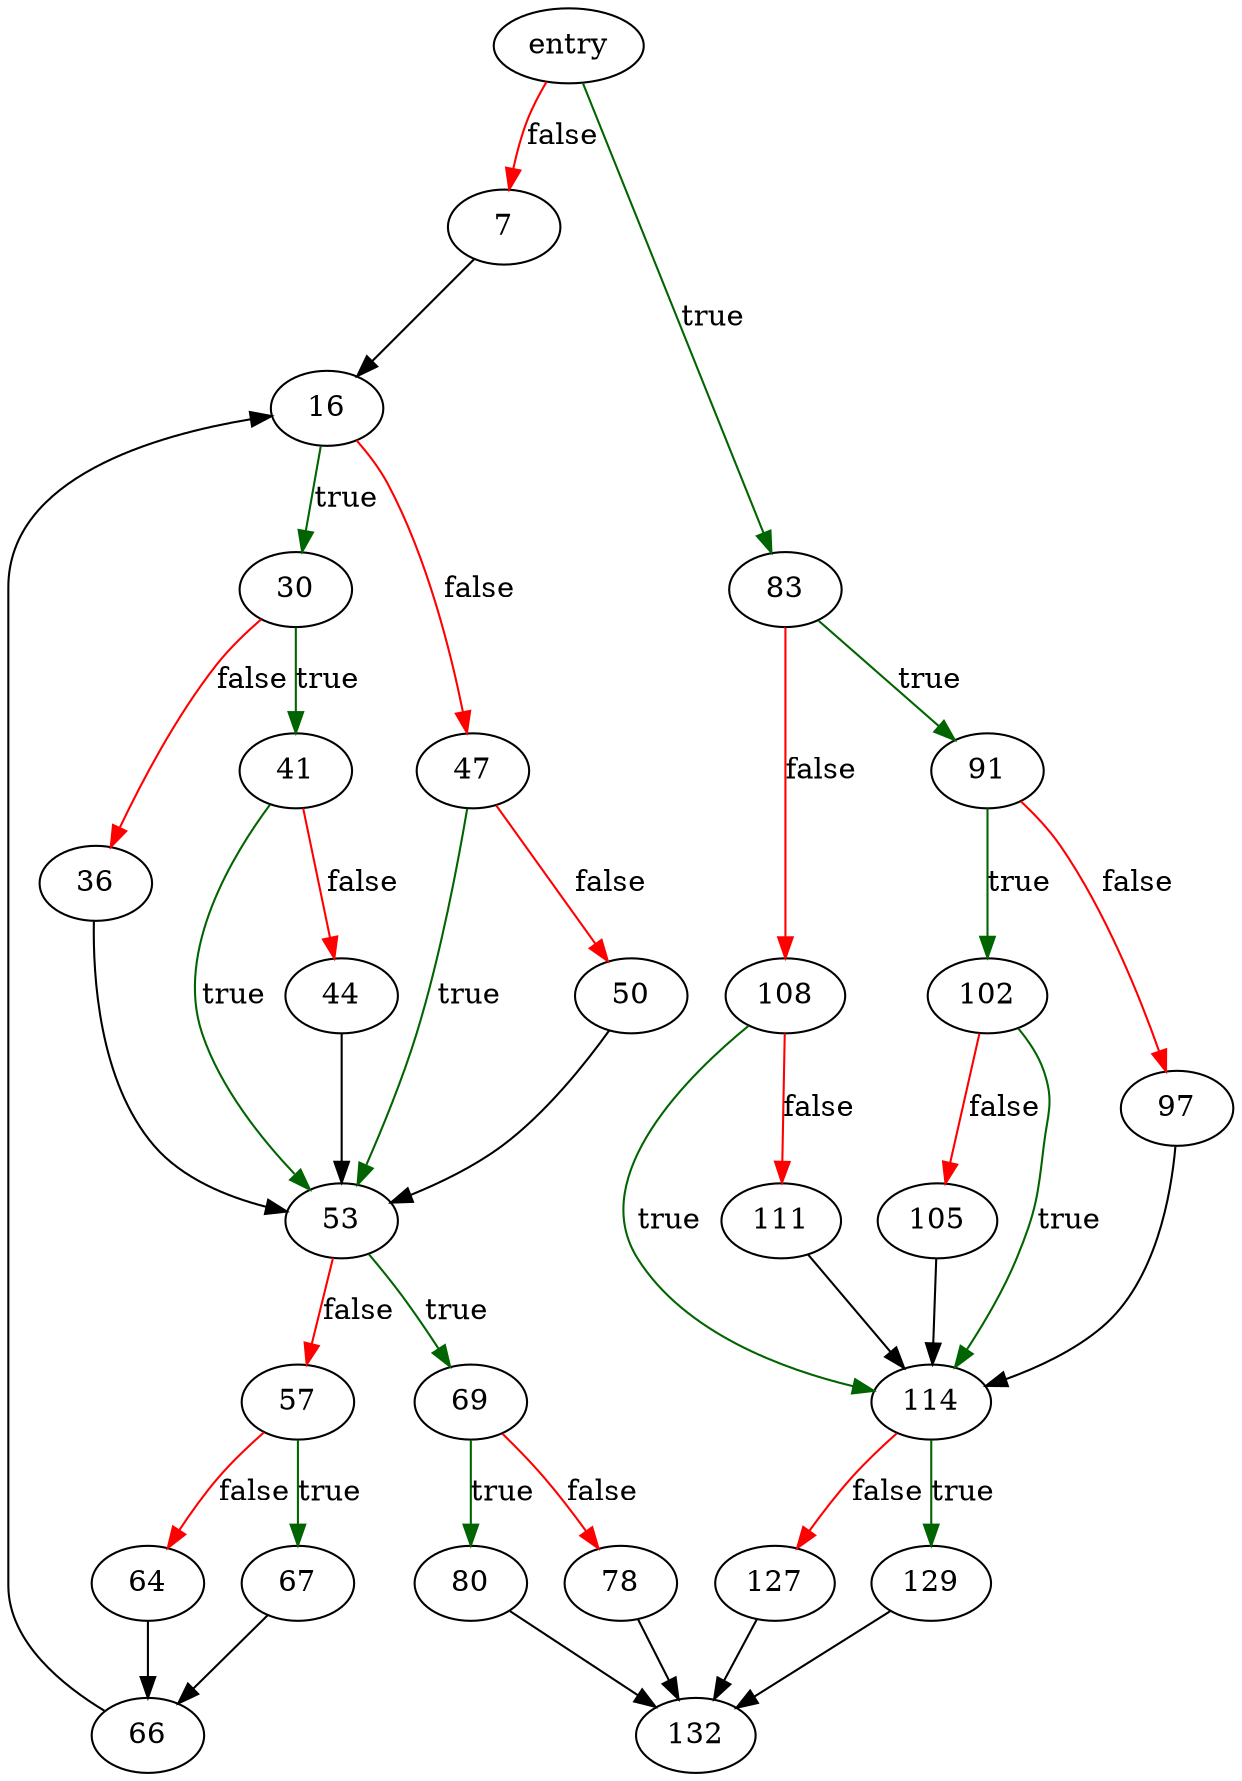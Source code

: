 digraph "prjoin" {
	// Node definitions.
	2 [label=entry];
	7;
	16;
	30;
	36;
	41;
	44;
	47;
	50;
	53;
	57;
	64;
	66;
	67;
	69;
	78;
	80;
	83;
	91;
	97;
	102;
	105;
	108;
	111;
	114;
	127;
	129;
	132;

	// Edge definitions.
	2 -> 7 [
		color=red
		label=false
	];
	2 -> 83 [
		color=darkgreen
		label=true
	];
	7 -> 16;
	16 -> 30 [
		color=darkgreen
		label=true
	];
	16 -> 47 [
		color=red
		label=false
	];
	30 -> 36 [
		color=red
		label=false
	];
	30 -> 41 [
		color=darkgreen
		label=true
	];
	36 -> 53;
	41 -> 44 [
		color=red
		label=false
	];
	41 -> 53 [
		color=darkgreen
		label=true
	];
	44 -> 53;
	47 -> 50 [
		color=red
		label=false
	];
	47 -> 53 [
		color=darkgreen
		label=true
	];
	50 -> 53;
	53 -> 57 [
		color=red
		label=false
	];
	53 -> 69 [
		color=darkgreen
		label=true
	];
	57 -> 64 [
		color=red
		label=false
	];
	57 -> 67 [
		color=darkgreen
		label=true
	];
	64 -> 66;
	66 -> 16;
	67 -> 66;
	69 -> 78 [
		color=red
		label=false
	];
	69 -> 80 [
		color=darkgreen
		label=true
	];
	78 -> 132;
	80 -> 132;
	83 -> 91 [
		color=darkgreen
		label=true
	];
	83 -> 108 [
		color=red
		label=false
	];
	91 -> 97 [
		color=red
		label=false
	];
	91 -> 102 [
		color=darkgreen
		label=true
	];
	97 -> 114;
	102 -> 105 [
		color=red
		label=false
	];
	102 -> 114 [
		color=darkgreen
		label=true
	];
	105 -> 114;
	108 -> 111 [
		color=red
		label=false
	];
	108 -> 114 [
		color=darkgreen
		label=true
	];
	111 -> 114;
	114 -> 127 [
		color=red
		label=false
	];
	114 -> 129 [
		color=darkgreen
		label=true
	];
	127 -> 132;
	129 -> 132;
}